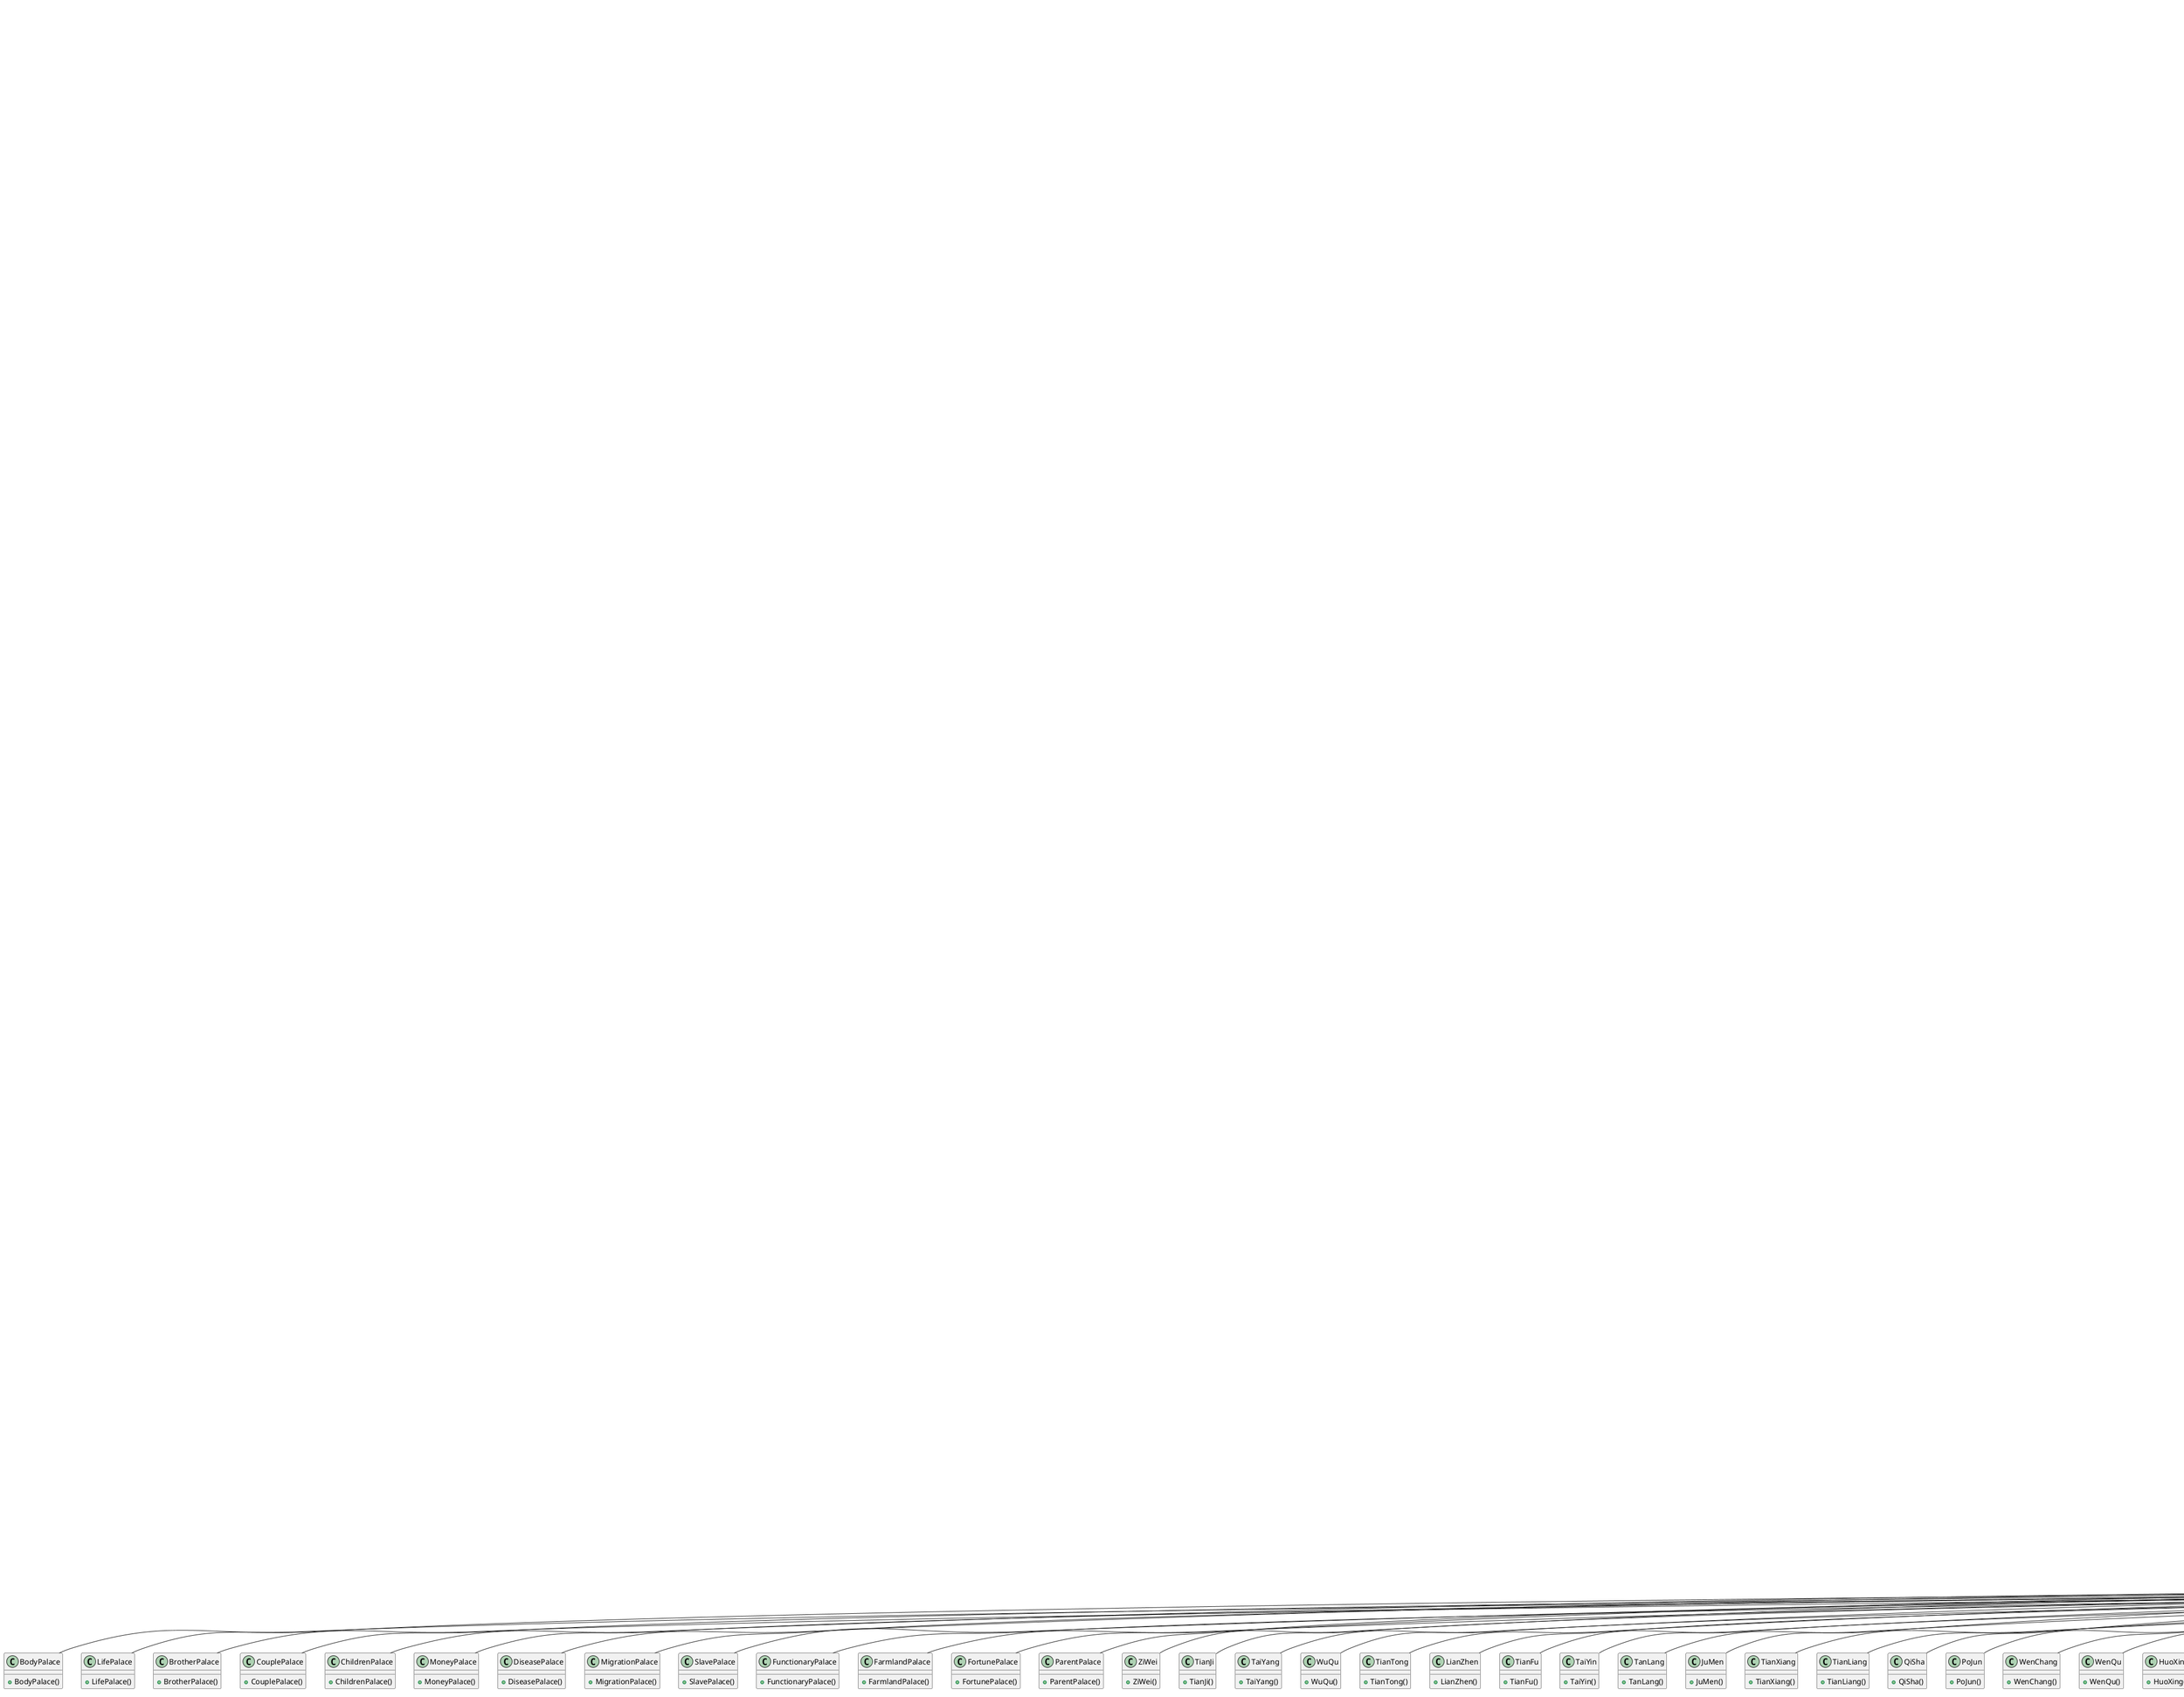 @startuml A

class sizhu
{
    +_NianGan
    +_YueGan
    +_RiGan
    +_ShiGan
    +_NianZhi
    +_YueZhi
    +_RiZhi
    +_ShiZhi
    +LYear
    +LMonth
    +LDay
    +sizhu(unsigned long long, double)
    -_BirthTime
    -_Year
    -_Month
    -_Day
    -_Hour
    -_Minute
    -RYear
    -RMonth
    -RDay
    -RHour
    -RMinute
}

class StarBase
{
    +StarBase()
    +Palace
    +Name
}

class BodyPalace
{
    +BodyPalace()
}
class LifePalace
{
    +LifePalace()
}
class BrotherPalace
{
    +BrotherPalace()
}
class CouplePalace
{
    +CouplePalace()
}
class ChildrenPalace
{
    +ChildrenPalace()
}
class MoneyPalace
{
    +MoneyPalace()
}
class DiseasePalace
{
    +DiseasePalace()
}
class MigrationPalace
{
    +MigrationPalace()
}
class SlavePalace
{
    +SlavePalace()
}
class FunctionaryPalace
{
    +FunctionaryPalace()
}
class FarmlandPalace
{
    +FarmlandPalace()
}

class FortunePalace
{
    +FortunePalace()
}
class ParentPalace
{
    +ParentPalace()
}
class WuXingJuXing
{
    +WuXingJuXing()
}

class ZiWei
{
    +ZiWei()
}
class TianJi
{
    +TianJi()
}
class TaiYang
{
    +TaiYang()
}
class WuQu
{
    +WuQu()
}
class TianTong
{
    +TianTong()
}
class LianZhen
{
    +LianZhen()
}
class TianFu
{
    +TianFu()
}
class TaiYin
{
    +TaiYin()
}
class TanLang
{
    +TanLang()
}
class JuMen
{
    +JuMen()
}
class TianXiang
{
    +TianXiang()
}
class TianLiang
{
    +TianLiang()
}
class QiSha
{
    +QiSha()
}
class PoJun
{
    +PoJun()
}
class WenChang
{
    +WenChang()
}
class WenQu
{
    +WenQu()
}
class HuoXing
{
    +HuoXing()
}
class LingXing
{
    +LingXing()
}
class DiJie
{
    +DiJie()
}
class TianKong
{
    +TianKong()
}
class TaiFu
{
    +TaiFu()
}
class FengGao
{
    +FengGao()
}
class ZuoFu
{
    +ZuoFu()
}
class YouBi
{
    +YouBi()
}
class TianXing
{
    +TianXing()
}
class TianYao
{
    +TianYao()
}
class TianMa
{
    +TianMa()
}
class JieShen
{
    +JieShen()
}
class TianWu
{
    +TianWu()
}
class TianYue_2
{
    +TianYue_2()
}
class YinSha
{
    +YinSha()
}
class SanTai
{
    +SanTai()
}
class BaZuo
{
    +BaZuo()
}
class EnGuang
{
    +EnGuang()
}
class TianGui
{
    +TianGui()
}
class LuCun_
{
    +LuCun_()
}
class QingYang
{
    +QingYang()
}
class TuoLuo
{
    +TuoLuo()
}
class TianKui
{
    +TianKui()
}
class TianYue
{
    +TianYue()
}
class TianGuan
{
    +TianGuan()
}
class TianFu_2
{
    +TianFu_2()
}
class HuaLu
{
    +HuaLu()
}
class HuaQuan
{
    +HuaQuan()
}
class HuaKe
{
    +HuaKe()
}
class HuaJi
{
    +HuaJi()
}
class BoShi
{
    +BoShi()
}
class LiShi
{
    +LiShi()
}
class QingLong
{
    +QingLong()
}
class XiaoHao
{
    +XiaoHao()
}
class JiangJun
{
    +JiangJun()
}
class ZouShu
{
    +ZouShu()
}
class FeiLian
{
    +FeiLian()
}
class XiShen
{
    +XiShen()
}
class BingFu
{
    +BingFu()
}
class DaHao
{
    +DaHao()
}
class FuBing
{
    +FuBing()
}
class GuanFu
{
    +GuanFu()
}
class DiKong
{
    +DiKong()
}
class TianKu
{
    +TianKu()
}
class TianXu
{
    +TianXu()
}
class TianXu
{
    +TianXu()
}
class LongChi
{
    +LongChi()
}
class FengGe
{
    +FengGe()
}
class HongLuan
{
    +HongLuan()
}
class TianXi
{
    +TianXi()
}
class FeiLian_2
{
    +FeiLian_2()
}
class PoSui
{
    +PoSui()
}
class GuChen
{
    +GuChen()
}
class GuaSu
{
    +GuaSu()
}
class TianCai
{
    +TianCai()
}
class TianShou
{
    +TianShou()
}
class ChangSheng
{
    +ChangSheng()
}
class MuYu
{
    +MuYu()
}
Class GuanDai
{
    +GuanDai()
}
class LinGuan
{
    +LinGuan()
}
class DiWang
{
    +DiWang()
}
class ShuaiXing
{
    +ShuaiXing()
}
class BingXing
{
    +BingXing()
}
class SiXing
{
    +SiXing()
}
class MuXing
{
    +MuXing()
}
class JueXing
{
    +JueXing()
}
class TaiXing
{
    +TaiXing()
}
class YangXing
{
    +YangXing()
}


StarBase <|-- BodyPalace
StarBase <|-- LifePalace
StarBase <|-- BrotherPalace
StarBase <|-- CouplePalace
StarBase <|-- ChildrenPalace
StarBase <|-- MoneyPalace
StarBase <|-- DiseasePalace
StarBase <|-- MigrationPalace
StarBase <|-- SlavePalace
StarBase <|-- FunctionaryPalace
StarBase <|-- FarmlandPalace
StarBase <|-- FortunePalace
StarBase <|-- ParentPalace
StarBase <|-- ZiWei
StarBase <|-- TianJi
StarBase <|-- TaiYang
StarBase <|-- WuQu
StarBase <|-- TianTong
StarBase <|-- LianZhen
StarBase <|-- TianFu
StarBase <|-- TaiYin
StarBase <|-- TanLang
StarBase <|-- JuMen
StarBase <|-- TianXiang
StarBase <|-- TianLiang
StarBase <|-- QiSha
StarBase <|-- PoJun
StarBase <|-- WenChang
StarBase <|-- WenQu
StarBase <|-- HuoXing
StarBase <|-- LingXing
StarBase <|-- DiJie
StarBase <|-- TianKong
StarBase <|-- TaiFu
StarBase <|-- FengGao
StarBase <|-- ZuoFu
StarBase <|-- YouBi
StarBase <|-- TianXing
StarBase <|-- TianYao
StarBase <|-- TianMa
StarBase <|-- JieShen
StarBase <|-- TianWu
StarBase <|-- TianYue_2
StarBase <|-- YinSha
StarBase <|-- SanTai
StarBase <|-- BaZuo
StarBase <|-- EnGuang
StarBase <|-- TianGui
StarBase <|-- LuCun_
StarBase <|-- QingYang
StarBase <|-- TuoLuo
StarBase <|-- TianKui
StarBase <|-- TianYue
StarBase <|-- TianGuan
StarBase <|-- TianFu_2
StarBase <|-- HuaLu
StarBase <|-- HuaQuan
StarBase <|-- HuaKe
StarBase <|-- HuaJi
StarBase <|-- BoShi
StarBase <|-- LiShi
StarBase <|-- QingLong
StarBase <|-- XiaoHao
StarBase <|-- JiangJun
StarBase <|-- ZouShu
StarBase <|-- FeiLian
StarBase <|-- XiShen
StarBase <|-- BingFu
StarBase <|-- DaHao
StarBase <|-- FuBing
StarBase <|-- GuanFu
StarBase <|-- DiKong
StarBase <|-- TianKu
StarBase <|-- TianXu
StarBase <|-- LongChi
StarBase <|-- FengGe
StarBase <|-- HongLuan
StarBase <|-- TianXi
StarBase <|-- FeiLian_2
StarBase <|-- PoSui
StarBase <|-- GuChen
StarBase <|-- GuaSu
StarBase <|-- TianCai
StarBase <|-- TianShou
StarBase <|-- ChangSheng
StarBase <|-- MuYu
StarBase <|-- GuanDai
StarBase <|-- LinGuan
StarBase <|-- DiWang
StarBase <|-- ShuaiXing
StarBase <|-- BingXing
StarBase <|-- SiXing
StarBase <|-- MuXing
StarBase <|-- JueXing
StarBase <|-- TaiXing
StarBase <|-- YangXing

class Case {
    - info: sizhu
    - s1: BodyPalace
    - s2: LifePalace
    - s3: BrotherPalace
    - s4: CouplePalace
    - s5: ChildrenPalace
    - s6: MoneyPalace
    - s7: DiseasePalace
    - s8: MigrationPalace
    - s9: SlavePalace
    - s10: FunctionaryPalace
    - s11: FarmlandPalace
    - s12: FortunePalace
    - s13: ParentPalace
    - wuxing: WuXingJuXing
    - s15: ZiWei
    - s16: TianJi
    - s17: TaiYang
    - s18: WuQu
    - s19: TianTong
    - s20: LianZhen
    - s21: TianFu
    - s22: TaiYin
    - s23: TanLang
    - s24: JuMen
    - s25: TianXiang
    - s26: TianLiang
    - s27: QiSha
    - s28: PoJun
    - s29: WenChang
    - s30: WenQu
    - s31: HuoXing
    - s32: LingXing
    - s33: DiJie
    - s34: TianKong
    - s35: TaiFu
    - s36: FengGao
    - s37: ZuoFu
    - s38: YouBi
    - s39: TianXing
    - s40: TianYao
    - s41: TianMa
    - s42: JieShen
    - s43: TianWu
    - s44: TianYue_2
    - s45: YinSha
    - s46: SanTai
    - s47: BaZuo
    - s48: EnGuang
    - s49: TianGui
    - s50: LuCun_
    - s51: QingYang
    - s52: TuoLuo
    - s53: TianKui
    - s54: TianYue
    - s55: TianGuan
    - s56: TianFu_2
    - s57: HuaLu
    - s58: HuaQuan
    - s59: HuaKe
    - s60: HuaJi
    - s61: BoShi
    - s62: LiShi
    - s63: QingLong
    - s64: XiaoHao
    - s65: JiangJun
    - s66: ZouShu
    - s67: FeiLian
    - s68: XiShen
    - s69: BingFu
    - s70: DaHao
    - s71: FuBing
    - s72: GuanFu
    - s73: DiKong
    - s74: TianKu
    - s75: TianXu
    - s76: LongChi
    - s77: FengGe
    - s78: HongLuan
    - s79: TianXi
    - s80: FeiLian_2
    - s81: PoSui
    - s82: GuChen
    - s83: GuaSu
    - s84: TianCai
    - s85: TianShou
    - s86: ChangSheng
    - s87: MuYu
    - s88: GuanDai
    - s89: LinGuan
    - s90: DiWang
    - s91: ShuaiXing
    - s92: BingXing
    - s93: SiXing
    - s94: MuXing
    - s95: JueXing
    - s96: TaiXing
    - s97: YangXing
    - _stars[100]: StarBase[]
    + _yinyang: YinYang
    + _gender: Gender
    + _name: std::string
    + _remark: std::string

    + Case(BBirthTime: unsigned long long = 199002231934, LLongitude: double = 120.0, ggender: Gender = Gender::Male, nname: std::string = "张三", rremark: std::string = "无备注")
    + show()
    + Case(c: const Case&)
}


class Type {
    - _Name: std::string
    - _Cases: std::vector<Case>
    + Type(nname: std::string = "未命名分类")
    + GetName(): std::string
    + AddCase(c: Case)
    + ShowAmount(): int
}

class TypesManage {
    - _Types: std::vector<Type>
    + TypesManage()
    + AddType(name: std::string)
    + ShowAmount(): int
}

Type "1" *-- "*" Case : _Cases
TypesManage "1" *-- "*" Type : _Types
Case "1" -- "100" StarBase : _stars
sizhu "1" *-- "1" Case : info
WuXingJuXing "1" *-- "1" Case : wuxing
@enduml